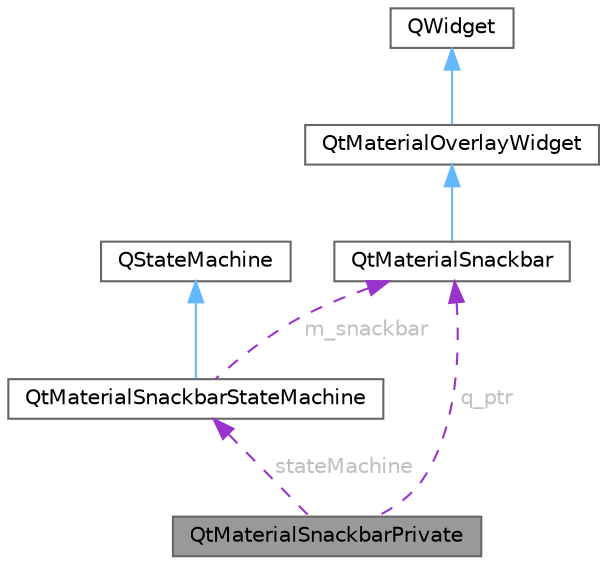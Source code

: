 digraph "QtMaterialSnackbarPrivate"
{
 // LATEX_PDF_SIZE
  bgcolor="transparent";
  edge [fontname=Helvetica,fontsize=10,labelfontname=Helvetica,labelfontsize=10];
  node [fontname=Helvetica,fontsize=10,shape=box,height=0.2,width=0.4];
  Node1 [id="Node000001",label="QtMaterialSnackbarPrivate",height=0.2,width=0.4,color="gray40", fillcolor="grey60", style="filled", fontcolor="black",tooltip="QtMaterialSnackbar 的私有实现类，管理属性和消息队列"];
  Node2 -> Node1 [id="edge1_Node000001_Node000002",dir="back",color="darkorchid3",style="dashed",tooltip=" ",label=" q_ptr",fontcolor="grey" ];
  Node2 [id="Node000002",label="QtMaterialSnackbar",height=0.2,width=0.4,color="gray40", fillcolor="white", style="filled",URL="$class_qt_material_snackbar.html",tooltip="材质设计风格的消息提示条类"];
  Node3 -> Node2 [id="edge2_Node000002_Node000003",dir="back",color="steelblue1",style="solid",tooltip=" "];
  Node3 [id="Node000003",label="QtMaterialOverlayWidget",height=0.2,width=0.4,color="gray40", fillcolor="white", style="filled",URL="$class_qt_material_overlay_widget.html",tooltip="覆盖层控件类，继承自 QWidget，用于在父窗口上绘制覆盖效果"];
  Node4 -> Node3 [id="edge3_Node000003_Node000004",dir="back",color="steelblue1",style="solid",tooltip=" "];
  Node4 [id="Node000004",label="QWidget",height=0.2,width=0.4,color="gray40", fillcolor="white", style="filled",tooltip=" "];
  Node5 -> Node1 [id="edge4_Node000001_Node000005",dir="back",color="darkorchid3",style="dashed",tooltip=" ",label=" stateMachine",fontcolor="grey" ];
  Node5 [id="Node000005",label="QtMaterialSnackbarStateMachine",height=0.2,width=0.4,color="gray40", fillcolor="white", style="filled",URL="$class_qt_material_snackbar_state_machine.html",tooltip="提示条状态机类，管理显示、隐藏和消息队列"];
  Node6 -> Node5 [id="edge5_Node000005_Node000006",dir="back",color="steelblue1",style="solid",tooltip=" "];
  Node6 [id="Node000006",label="QStateMachine",height=0.2,width=0.4,color="gray40", fillcolor="white", style="filled",tooltip=" "];
  Node2 -> Node5 [id="edge6_Node000005_Node000002",dir="back",color="darkorchid3",style="dashed",tooltip=" ",label=" m_snackbar",fontcolor="grey" ];
}

